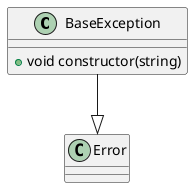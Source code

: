 !include /Users/Sam/Git/fabric-composer/site/node_modules/composer-common/lib/error.uml
@startuml
class BaseException{
   + void constructor(string)
}
BaseException --|> Error
@enduml
